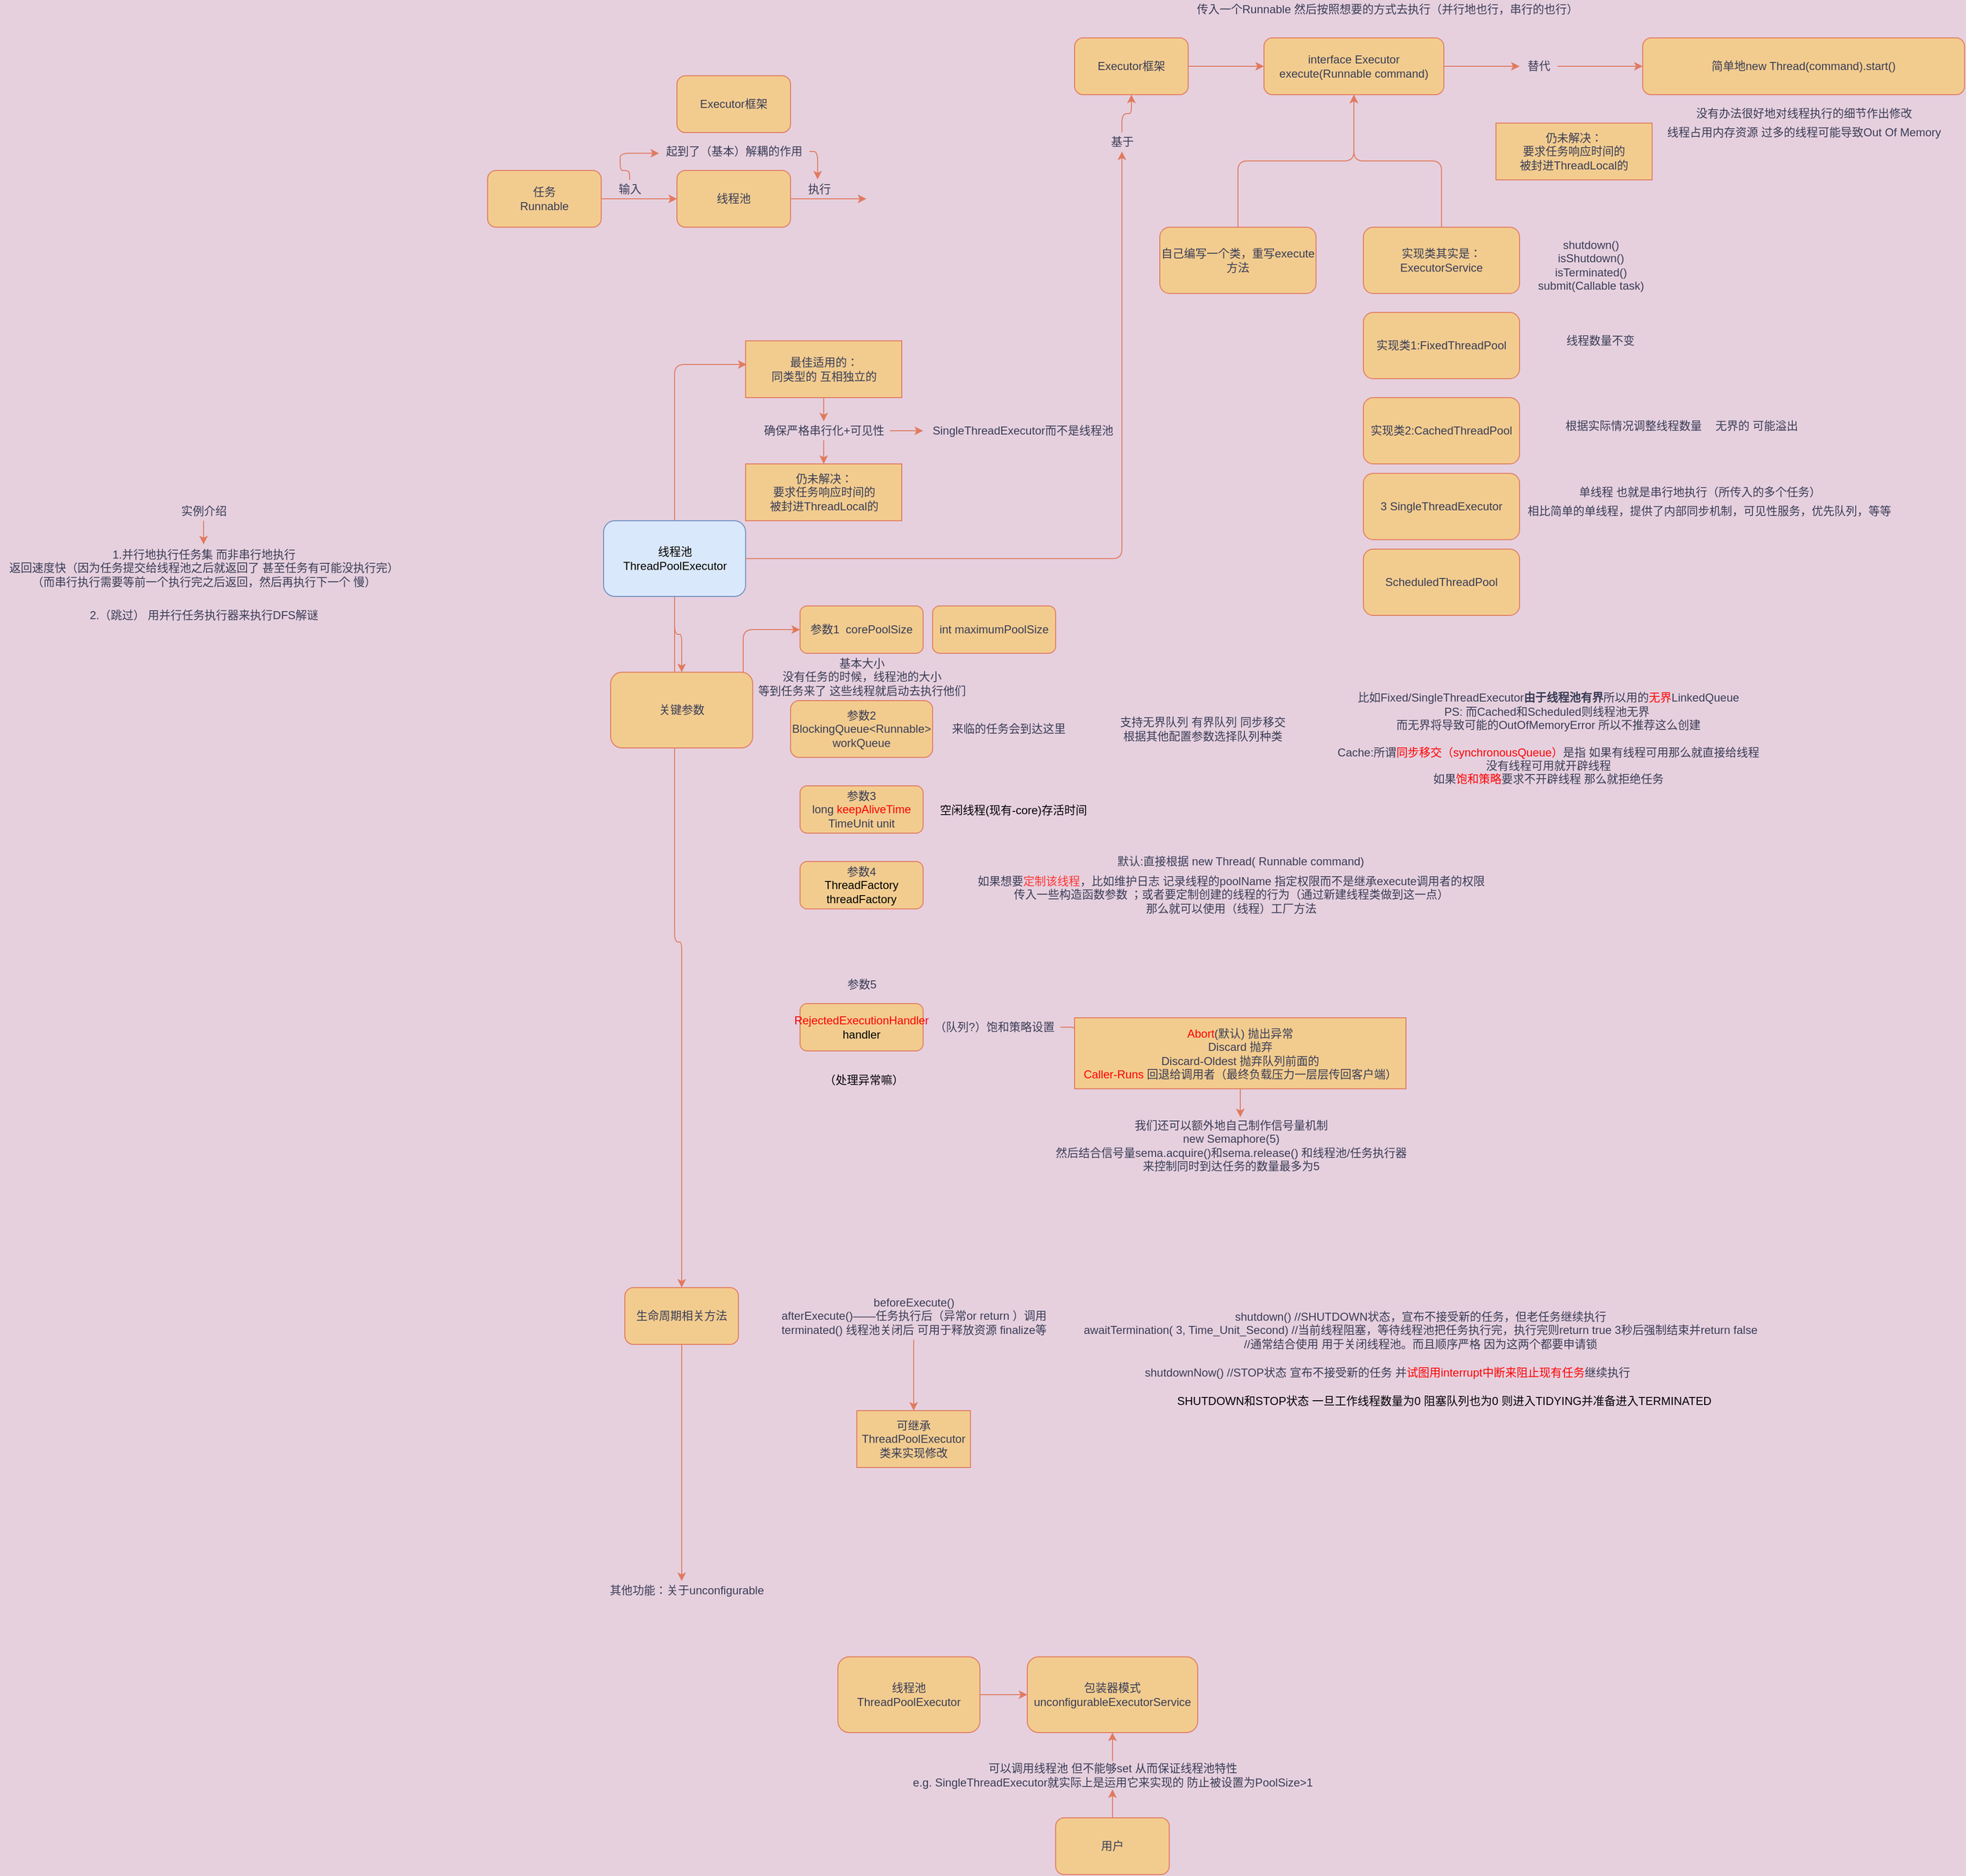 <mxfile version="13.7.9" type="device"><diagram id="k9qF_MnwaagtpM6uK0Ge" name="线程池"><mxGraphModel dx="2286" dy="806" grid="1" gridSize="19" guides="1" tooltips="1" connect="1" arrows="1" fold="1" page="0" pageScale="1" pageWidth="827" pageHeight="1169" background="#E6D0DE" math="0" shadow="0"><root><mxCell id="0"/><mxCell id="1" parent="0"/><mxCell id="pLqwE5kBtwJWsRubLJ6--4" value="" style="edgeStyle=orthogonalEdgeStyle;curved=0;rounded=1;sketch=0;orthogonalLoop=1;jettySize=auto;html=1;strokeColor=#E07A5F;fillColor=#F2CC8F;fontColor=#393C56;" parent="1" source="pLqwE5kBtwJWsRubLJ6--5" target="pLqwE5kBtwJWsRubLJ6--3" edge="1"><mxGeometry relative="1" as="geometry"/></mxCell><mxCell id="pLqwE5kBtwJWsRubLJ6--69" style="edgeStyle=orthogonalEdgeStyle;curved=0;rounded=1;sketch=0;orthogonalLoop=1;jettySize=auto;html=1;entryX=0.006;entryY=0.417;entryDx=0;entryDy=0;entryPerimeter=0;strokeColor=#E07A5F;fillColor=#F2CC8F;fontColor=#393C56;" parent="1" source="pLqwE5kBtwJWsRubLJ6--1" target="pLqwE5kBtwJWsRubLJ6--67" edge="1"><mxGeometry relative="1" as="geometry"/></mxCell><mxCell id="pLqwE5kBtwJWsRubLJ6--73" value="" style="edgeStyle=orthogonalEdgeStyle;curved=0;rounded=1;sketch=0;orthogonalLoop=1;jettySize=auto;html=1;strokeColor=#E07A5F;fillColor=#F2CC8F;fontColor=#393C56;" parent="1" source="pLqwE5kBtwJWsRubLJ6--1" target="pLqwE5kBtwJWsRubLJ6--72" edge="1"><mxGeometry relative="1" as="geometry"/></mxCell><mxCell id="pLqwE5kBtwJWsRubLJ6--108" value="" style="edgeStyle=orthogonalEdgeStyle;curved=0;rounded=1;sketch=0;orthogonalLoop=1;jettySize=auto;html=1;strokeColor=#E07A5F;fillColor=#F2CC8F;fontColor=#393C56;" parent="1" source="pLqwE5kBtwJWsRubLJ6--1" target="pLqwE5kBtwJWsRubLJ6--107" edge="1"><mxGeometry relative="1" as="geometry"/></mxCell><mxCell id="pLqwE5kBtwJWsRubLJ6--1" value="线程池&lt;br&gt;ThreadPoolExecutor" style="rounded=1;whiteSpace=wrap;html=1;sketch=0;strokeColor=#6c8ebf;fillColor=#dae8fc;" parent="1" vertex="1"><mxGeometry x="-197.5" y="560" width="150" height="80" as="geometry"/></mxCell><mxCell id="pLqwE5kBtwJWsRubLJ6--7" value="" style="edgeStyle=orthogonalEdgeStyle;curved=0;rounded=1;sketch=0;orthogonalLoop=1;jettySize=auto;html=1;strokeColor=#E07A5F;fillColor=#F2CC8F;fontColor=#393C56;" parent="1" source="pLqwE5kBtwJWsRubLJ6--3" target="pLqwE5kBtwJWsRubLJ6--6" edge="1"><mxGeometry relative="1" as="geometry"/></mxCell><mxCell id="pLqwE5kBtwJWsRubLJ6--3" value="Executor框架" style="rounded=1;whiteSpace=wrap;html=1;sketch=0;strokeColor=#E07A5F;fillColor=#F2CC8F;fontColor=#393C56;" parent="1" vertex="1"><mxGeometry x="300" y="50" width="120" height="60" as="geometry"/></mxCell><mxCell id="pLqwE5kBtwJWsRubLJ6--6" value="interface Executor&lt;br&gt;execute(Runnable command)" style="rounded=1;whiteSpace=wrap;html=1;sketch=0;strokeColor=#E07A5F;fillColor=#F2CC8F;fontColor=#393C56;" parent="1" vertex="1"><mxGeometry x="500" y="50" width="190" height="60" as="geometry"/></mxCell><mxCell id="pLqwE5kBtwJWsRubLJ6--11" value="" style="edgeStyle=orthogonalEdgeStyle;curved=0;rounded=1;sketch=0;orthogonalLoop=1;jettySize=auto;html=1;strokeColor=#E07A5F;fillColor=#F2CC8F;fontColor=#393C56;exitX=1;exitY=0.5;exitDx=0;exitDy=0;" parent="1" source="pLqwE5kBtwJWsRubLJ6--23" edge="1"><mxGeometry relative="1" as="geometry"><mxPoint x="880.0" y="80" as="sourcePoint"/><mxPoint x="900.0" y="80" as="targetPoint"/></mxGeometry></mxCell><mxCell id="pLqwE5kBtwJWsRubLJ6--5" value="基于" style="text;html=1;align=center;verticalAlign=middle;resizable=0;points=[];autosize=1;fontColor=#393C56;" parent="1" vertex="1"><mxGeometry x="330" y="150" width="40" height="20" as="geometry"/></mxCell><mxCell id="pLqwE5kBtwJWsRubLJ6--12" value="" style="edgeStyle=orthogonalEdgeStyle;curved=0;rounded=1;sketch=0;orthogonalLoop=1;jettySize=auto;html=1;strokeColor=#E07A5F;fillColor=#F2CC8F;fontColor=#393C56;" parent="1" source="pLqwE5kBtwJWsRubLJ6--1" target="pLqwE5kBtwJWsRubLJ6--5" edge="1"><mxGeometry relative="1" as="geometry"><mxPoint x="270" y="300" as="sourcePoint"/><mxPoint x="360" y="110" as="targetPoint"/></mxGeometry></mxCell><mxCell id="pLqwE5kBtwJWsRubLJ6--13" value="传入一个Runnable 然后按照想要的方式去执行（并行地也行，串行的也行）" style="text;html=1;align=center;verticalAlign=middle;resizable=0;points=[];autosize=1;fontColor=#393C56;" parent="1" vertex="1"><mxGeometry x="420" y="10" width="420" height="20" as="geometry"/></mxCell><mxCell id="pLqwE5kBtwJWsRubLJ6--19" style="edgeStyle=orthogonalEdgeStyle;curved=0;rounded=1;sketch=0;orthogonalLoop=1;jettySize=auto;html=1;entryX=0.5;entryY=1;entryDx=0;entryDy=0;strokeColor=#E07A5F;fillColor=#F2CC8F;fontColor=#393C56;" parent="1" source="pLqwE5kBtwJWsRubLJ6--17" target="pLqwE5kBtwJWsRubLJ6--6" edge="1"><mxGeometry relative="1" as="geometry"/></mxCell><mxCell id="pLqwE5kBtwJWsRubLJ6--17" value="实现类其实是：ExecutorService" style="whiteSpace=wrap;html=1;rounded=1;fontColor=#393C56;strokeColor=#E07A5F;fillColor=#F2CC8F;sketch=0;" parent="1" vertex="1"><mxGeometry x="605" y="250" width="165" height="70" as="geometry"/></mxCell><mxCell id="pLqwE5kBtwJWsRubLJ6--21" style="edgeStyle=orthogonalEdgeStyle;curved=0;rounded=1;sketch=0;orthogonalLoop=1;jettySize=auto;html=1;entryX=0.5;entryY=1;entryDx=0;entryDy=0;strokeColor=#E07A5F;fillColor=#F2CC8F;fontColor=#393C56;" parent="1" source="pLqwE5kBtwJWsRubLJ6--20" target="pLqwE5kBtwJWsRubLJ6--6" edge="1"><mxGeometry relative="1" as="geometry"/></mxCell><mxCell id="pLqwE5kBtwJWsRubLJ6--20" value="自己编写一个类，重写execute方法" style="whiteSpace=wrap;html=1;rounded=1;fontColor=#393C56;strokeColor=#E07A5F;fillColor=#F2CC8F;sketch=0;" parent="1" vertex="1"><mxGeometry x="390" y="250" width="165" height="70" as="geometry"/></mxCell><mxCell id="pLqwE5kBtwJWsRubLJ6--22" value="简单地new Thread(command).start()" style="rounded=1;whiteSpace=wrap;html=1;sketch=0;strokeColor=#E07A5F;fillColor=#F2CC8F;fontColor=#393C56;" parent="1" vertex="1"><mxGeometry x="900" y="50" width="340" height="60" as="geometry"/></mxCell><mxCell id="pLqwE5kBtwJWsRubLJ6--23" value="替代" style="text;html=1;align=center;verticalAlign=middle;resizable=0;points=[];autosize=1;fontColor=#393C56;" parent="1" vertex="1"><mxGeometry x="770" y="70" width="40" height="20" as="geometry"/></mxCell><mxCell id="pLqwE5kBtwJWsRubLJ6--24" value="" style="edgeStyle=orthogonalEdgeStyle;curved=0;rounded=1;sketch=0;orthogonalLoop=1;jettySize=auto;html=1;strokeColor=#E07A5F;fillColor=#F2CC8F;fontColor=#393C56;exitX=1;exitY=0.5;exitDx=0;exitDy=0;" parent="1" source="pLqwE5kBtwJWsRubLJ6--6" target="pLqwE5kBtwJWsRubLJ6--23" edge="1"><mxGeometry relative="1" as="geometry"><mxPoint x="690" y="80" as="sourcePoint"/><mxPoint x="900" y="80" as="targetPoint"/></mxGeometry></mxCell><mxCell id="pLqwE5kBtwJWsRubLJ6--25" value="没有办法很好地对线程执行的细节作出修改" style="text;html=1;align=center;verticalAlign=middle;resizable=0;points=[];autosize=1;fontColor=#393C56;" parent="1" vertex="1"><mxGeometry x="950" y="120" width="240" height="20" as="geometry"/></mxCell><mxCell id="pLqwE5kBtwJWsRubLJ6--27" value="ScheduledThreadPool" style="whiteSpace=wrap;html=1;rounded=1;fontColor=#393C56;strokeColor=#E07A5F;fillColor=#F2CC8F;sketch=0;" parent="1" vertex="1"><mxGeometry x="605" y="590" width="165" height="70" as="geometry"/></mxCell><mxCell id="pLqwE5kBtwJWsRubLJ6--28" value="3 SingleThreadExecutor" style="whiteSpace=wrap;html=1;rounded=1;fontColor=#393C56;strokeColor=#E07A5F;fillColor=#F2CC8F;sketch=0;" parent="1" vertex="1"><mxGeometry x="605" y="510" width="165" height="70" as="geometry"/></mxCell><mxCell id="pLqwE5kBtwJWsRubLJ6--29" value="实现类2:CachedThreadPool" style="whiteSpace=wrap;html=1;rounded=1;fontColor=#393C56;strokeColor=#E07A5F;fillColor=#F2CC8F;sketch=0;" parent="1" vertex="1"><mxGeometry x="605" y="430" width="165" height="70" as="geometry"/></mxCell><mxCell id="pLqwE5kBtwJWsRubLJ6--30" value="单线程 也就是串行地执行（所传入的多个任务）" style="text;html=1;align=center;verticalAlign=middle;resizable=0;points=[];autosize=1;fontColor=#393C56;" parent="1" vertex="1"><mxGeometry x="825" y="520" width="270" height="20" as="geometry"/></mxCell><mxCell id="pLqwE5kBtwJWsRubLJ6--31" value="相比简单的单线程，提供了内部同步机制，可见性服务，优先队列，等等" style="text;html=1;align=center;verticalAlign=middle;resizable=0;points=[];autosize=1;fontColor=#393C56;" parent="1" vertex="1"><mxGeometry x="770" y="540" width="400" height="20" as="geometry"/></mxCell><mxCell id="pLqwE5kBtwJWsRubLJ6--33" value="线程占用内存资源 过多的线程可能导致Out Of Memory" style="text;html=1;align=center;verticalAlign=middle;resizable=0;points=[];autosize=1;fontColor=#393C56;" parent="1" vertex="1"><mxGeometry x="920" y="140" width="300" height="20" as="geometry"/></mxCell><mxCell id="pLqwE5kBtwJWsRubLJ6--34" value="实现类1:FixedThreadPool" style="whiteSpace=wrap;html=1;rounded=1;fontColor=#393C56;strokeColor=#E07A5F;fillColor=#F2CC8F;sketch=0;" parent="1" vertex="1"><mxGeometry x="605" y="340" width="165" height="70" as="geometry"/></mxCell><mxCell id="pLqwE5kBtwJWsRubLJ6--35" value="shutdown()&lt;br&gt;isShutdown()&lt;br&gt;isTerminated()&lt;br&gt;submit(Callable task)" style="text;html=1;align=center;verticalAlign=middle;resizable=0;points=[];autosize=1;fontColor=#393C56;" parent="1" vertex="1"><mxGeometry x="780" y="260" width="130" height="60" as="geometry"/></mxCell><mxCell id="pLqwE5kBtwJWsRubLJ6--36" value="线程数量不变" style="text;html=1;align=center;verticalAlign=middle;resizable=0;points=[];autosize=1;fontColor=#393C56;" parent="1" vertex="1"><mxGeometry x="810" y="360" width="90" height="20" as="geometry"/></mxCell><mxCell id="pLqwE5kBtwJWsRubLJ6--39" value="" style="edgeStyle=orthogonalEdgeStyle;curved=0;rounded=1;sketch=0;orthogonalLoop=1;jettySize=auto;html=1;strokeColor=#E07A5F;fillColor=#F2CC8F;fontColor=#393C56;" parent="1" source="pLqwE5kBtwJWsRubLJ6--37" target="pLqwE5kBtwJWsRubLJ6--38" edge="1"><mxGeometry relative="1" as="geometry"/></mxCell><mxCell id="pLqwE5kBtwJWsRubLJ6--37" value="任务&lt;br&gt;Runnable" style="rounded=1;whiteSpace=wrap;html=1;sketch=0;strokeColor=#E07A5F;fillColor=#F2CC8F;fontColor=#393C56;" parent="1" vertex="1"><mxGeometry x="-320" y="190" width="120" height="60" as="geometry"/></mxCell><mxCell id="pLqwE5kBtwJWsRubLJ6--41" value="" style="edgeStyle=orthogonalEdgeStyle;curved=0;rounded=1;sketch=0;orthogonalLoop=1;jettySize=auto;html=1;strokeColor=#E07A5F;fillColor=#F2CC8F;fontColor=#393C56;" parent="1" source="pLqwE5kBtwJWsRubLJ6--38" edge="1"><mxGeometry relative="1" as="geometry"><mxPoint x="80" y="220" as="targetPoint"/></mxGeometry></mxCell><mxCell id="pLqwE5kBtwJWsRubLJ6--38" value="线程池" style="rounded=1;whiteSpace=wrap;html=1;sketch=0;strokeColor=#E07A5F;fillColor=#F2CC8F;fontColor=#393C56;" parent="1" vertex="1"><mxGeometry x="-120" y="190" width="120" height="60" as="geometry"/></mxCell><mxCell id="pLqwE5kBtwJWsRubLJ6--42" value="执行" style="text;html=1;align=center;verticalAlign=middle;resizable=0;points=[];autosize=1;fontColor=#393C56;" parent="1" vertex="1"><mxGeometry x="10" y="200" width="40" height="20" as="geometry"/></mxCell><mxCell id="pLqwE5kBtwJWsRubLJ6--48" style="edgeStyle=orthogonalEdgeStyle;curved=0;rounded=1;sketch=0;orthogonalLoop=1;jettySize=auto;html=1;entryX=0.007;entryY=0.597;entryDx=0;entryDy=0;entryPerimeter=0;strokeColor=#E07A5F;fillColor=#F2CC8F;fontColor=#393C56;" parent="1" source="pLqwE5kBtwJWsRubLJ6--43" target="pLqwE5kBtwJWsRubLJ6--47" edge="1"><mxGeometry relative="1" as="geometry"><Array as="points"><mxPoint x="-170" y="190"/><mxPoint x="-180" y="190"/><mxPoint x="-180" y="172"/></Array></mxGeometry></mxCell><mxCell id="pLqwE5kBtwJWsRubLJ6--43" value="输入" style="text;html=1;align=center;verticalAlign=middle;resizable=0;points=[];autosize=1;fontColor=#393C56;" parent="1" vertex="1"><mxGeometry x="-190" y="200" width="40" height="20" as="geometry"/></mxCell><mxCell id="pLqwE5kBtwJWsRubLJ6--44" value="根据实际情况调整线程数量" style="text;html=1;align=center;verticalAlign=middle;resizable=0;points=[];autosize=1;fontColor=#393C56;" parent="1" vertex="1"><mxGeometry x="810" y="450" width="160" height="20" as="geometry"/></mxCell><mxCell id="pLqwE5kBtwJWsRubLJ6--45" value="无界的 可能溢出" style="text;html=1;align=center;verticalAlign=middle;resizable=0;points=[];autosize=1;fontColor=#393C56;" parent="1" vertex="1"><mxGeometry x="970" y="450" width="100" height="20" as="geometry"/></mxCell><mxCell id="pLqwE5kBtwJWsRubLJ6--46" value="Executor框架" style="rounded=1;whiteSpace=wrap;html=1;sketch=0;strokeColor=#E07A5F;fillColor=#F2CC8F;fontColor=#393C56;" parent="1" vertex="1"><mxGeometry x="-120" y="90" width="120" height="60" as="geometry"/></mxCell><mxCell id="pLqwE5kBtwJWsRubLJ6--49" style="edgeStyle=orthogonalEdgeStyle;curved=0;rounded=1;sketch=0;orthogonalLoop=1;jettySize=auto;html=1;entryX=0.464;entryY=-0.024;entryDx=0;entryDy=0;entryPerimeter=0;strokeColor=#E07A5F;fillColor=#F2CC8F;fontColor=#393C56;" parent="1" source="pLqwE5kBtwJWsRubLJ6--47" target="pLqwE5kBtwJWsRubLJ6--42" edge="1"><mxGeometry relative="1" as="geometry"><Array as="points"><mxPoint x="29" y="170"/></Array></mxGeometry></mxCell><mxCell id="pLqwE5kBtwJWsRubLJ6--47" value="起到了（基本）解耦的作用" style="text;html=1;align=center;verticalAlign=middle;resizable=0;points=[];autosize=1;fontColor=#393C56;" parent="1" vertex="1"><mxGeometry x="-140" y="160" width="160" height="20" as="geometry"/></mxCell><mxCell id="pLqwE5kBtwJWsRubLJ6--63" value="" style="edgeStyle=orthogonalEdgeStyle;curved=0;rounded=1;sketch=0;orthogonalLoop=1;jettySize=auto;html=1;strokeColor=#E07A5F;fillColor=#F2CC8F;fontColor=#393C56;" parent="1" source="pLqwE5kBtwJWsRubLJ6--64" target="pLqwE5kBtwJWsRubLJ6--65" edge="1"><mxGeometry relative="1" as="geometry"/></mxCell><mxCell id="pLqwE5kBtwJWsRubLJ6--71" value="" style="edgeStyle=orthogonalEdgeStyle;curved=0;rounded=1;sketch=0;orthogonalLoop=1;jettySize=auto;html=1;strokeColor=#E07A5F;fillColor=#F2CC8F;fontColor=#393C56;" parent="1" source="pLqwE5kBtwJWsRubLJ6--64" target="pLqwE5kBtwJWsRubLJ6--66" edge="1"><mxGeometry relative="1" as="geometry"/></mxCell><mxCell id="pLqwE5kBtwJWsRubLJ6--64" value="确保严格串行化+可见性" style="text;html=1;align=center;verticalAlign=middle;resizable=0;points=[];autosize=1;fontColor=#393C56;" parent="1" vertex="1"><mxGeometry x="-35" y="455" width="140" height="20" as="geometry"/></mxCell><mxCell id="pLqwE5kBtwJWsRubLJ6--65" value="SingleThreadExecutor而不是线程池" style="text;html=1;align=center;verticalAlign=middle;resizable=0;points=[];autosize=1;fontColor=#393C56;" parent="1" vertex="1"><mxGeometry x="140" y="455" width="210" height="20" as="geometry"/></mxCell><mxCell id="pLqwE5kBtwJWsRubLJ6--66" value="仍未解决：&lt;br&gt;要求任务响应时间的&lt;br&gt;被封进ThreadLocal的" style="whiteSpace=wrap;html=1;rounded=0;sketch=0;strokeColor=#E07A5F;fillColor=#F2CC8F;fontColor=#393C56;" parent="1" vertex="1"><mxGeometry x="-47.5" y="500" width="165" height="60" as="geometry"/></mxCell><mxCell id="pLqwE5kBtwJWsRubLJ6--70" style="edgeStyle=orthogonalEdgeStyle;curved=0;rounded=1;sketch=0;orthogonalLoop=1;jettySize=auto;html=1;strokeColor=#E07A5F;fillColor=#F2CC8F;fontColor=#393C56;" parent="1" source="pLqwE5kBtwJWsRubLJ6--67" target="pLqwE5kBtwJWsRubLJ6--64" edge="1"><mxGeometry relative="1" as="geometry"/></mxCell><mxCell id="pLqwE5kBtwJWsRubLJ6--67" value="最佳适用的：&lt;br&gt;同类型的 互相独立的" style="whiteSpace=wrap;html=1;rounded=0;sketch=0;strokeColor=#E07A5F;fillColor=#F2CC8F;fontColor=#393C56;" parent="1" vertex="1"><mxGeometry x="-47.5" y="370" width="165" height="60" as="geometry"/></mxCell><mxCell id="pLqwE5kBtwJWsRubLJ6--68" value="仍未解决：&lt;br&gt;要求任务响应时间的&lt;br&gt;被封进ThreadLocal的" style="whiteSpace=wrap;html=1;rounded=0;sketch=0;strokeColor=#E07A5F;fillColor=#F2CC8F;fontColor=#393C56;" parent="1" vertex="1"><mxGeometry x="745" y="140" width="165" height="60" as="geometry"/></mxCell><mxCell id="pLqwE5kBtwJWsRubLJ6--75" value="" style="edgeStyle=orthogonalEdgeStyle;curved=0;rounded=1;sketch=0;orthogonalLoop=1;jettySize=auto;html=1;strokeColor=#E07A5F;fillColor=#F2CC8F;fontColor=#393C56;" parent="1" source="pLqwE5kBtwJWsRubLJ6--72" target="pLqwE5kBtwJWsRubLJ6--74" edge="1"><mxGeometry relative="1" as="geometry"><Array as="points"><mxPoint x="-50" y="675"/></Array></mxGeometry></mxCell><mxCell id="pLqwE5kBtwJWsRubLJ6--72" value="关键参数" style="rounded=1;whiteSpace=wrap;html=1;sketch=0;strokeColor=#E07A5F;fillColor=#F2CC8F;fontColor=#393C56;" parent="1" vertex="1"><mxGeometry x="-190" y="720" width="150" height="80" as="geometry"/></mxCell><mxCell id="pLqwE5kBtwJWsRubLJ6--74" value="参数1&amp;nbsp; corePoolSize" style="rounded=1;whiteSpace=wrap;html=1;sketch=0;strokeColor=#E07A5F;fillColor=#F2CC8F;fontColor=#393C56;" parent="1" vertex="1"><mxGeometry x="10" y="650" width="130" height="50" as="geometry"/></mxCell><mxCell id="pLqwE5kBtwJWsRubLJ6--77" value="int maximumPoolSize" style="rounded=1;whiteSpace=wrap;html=1;sketch=0;strokeColor=#E07A5F;fillColor=#F2CC8F;fontColor=#393C56;" parent="1" vertex="1"><mxGeometry x="150" y="650" width="130" height="50" as="geometry"/></mxCell><mxCell id="pLqwE5kBtwJWsRubLJ6--81" value="参数3&lt;br&gt;long &lt;font color=&quot;#ff0000&quot;&gt;keepAliveTime&lt;/font&gt;&lt;br&gt;TimeUnit unit" style="rounded=1;whiteSpace=wrap;html=1;sketch=0;strokeColor=#E07A5F;fillColor=#F2CC8F;fontColor=#393C56;" parent="1" vertex="1"><mxGeometry x="10" y="840" width="130" height="50" as="geometry"/></mxCell><mxCell id="pLqwE5kBtwJWsRubLJ6--82" value="参数2&lt;br&gt;BlockingQueue&amp;lt;Runnable&amp;gt; workQueue" style="rounded=1;whiteSpace=wrap;html=1;sketch=0;strokeColor=#E07A5F;fillColor=#F2CC8F;fontColor=#393C56;" parent="1" vertex="1"><mxGeometry y="750" width="150" height="60" as="geometry"/></mxCell><mxCell id="pLqwE5kBtwJWsRubLJ6--83" value="基本大小&lt;br&gt;没有任务的时候，线程池的大小&lt;br&gt;等到任务来了 这些线程就启动去执行他们" style="text;html=1;align=center;verticalAlign=middle;resizable=0;points=[];autosize=1;fontColor=#393C56;" parent="1" vertex="1"><mxGeometry x="-40" y="700" width="230" height="50" as="geometry"/></mxCell><mxCell id="pLqwE5kBtwJWsRubLJ6--84" value="参数4&lt;br&gt;&lt;font color=&quot;#000000&quot;&gt;ThreadFactory threadFactory&lt;/font&gt;" style="rounded=1;whiteSpace=wrap;html=1;sketch=0;strokeColor=#E07A5F;fillColor=#F2CC8F;fontColor=#393C56;" parent="1" vertex="1"><mxGeometry x="10" y="920" width="130" height="50" as="geometry"/></mxCell><mxCell id="pLqwE5kBtwJWsRubLJ6--85" value="&lt;font color=&quot;#ff0000&quot;&gt;RejectedExecutionHandler &lt;/font&gt;&lt;font color=&quot;#000000&quot;&gt;handler&lt;/font&gt;" style="rounded=1;whiteSpace=wrap;html=1;sketch=0;strokeColor=#E07A5F;fillColor=#F2CC8F;fontColor=#393C56;" parent="1" vertex="1"><mxGeometry x="10" y="1070" width="130" height="50" as="geometry"/></mxCell><mxCell id="pLqwE5kBtwJWsRubLJ6--86" value="来临的任务会到达这里" style="text;html=1;align=center;verticalAlign=middle;resizable=0;points=[];autosize=1;fontColor=#393C56;" parent="1" vertex="1"><mxGeometry x="160" y="770" width="140" height="20" as="geometry"/></mxCell><mxCell id="pLqwE5kBtwJWsRubLJ6--87" value="支持无界队列 有界队列 同步移交&lt;br&gt;根据其他配置参数选择队列种类&lt;br&gt;" style="text;html=1;align=center;verticalAlign=middle;resizable=0;points=[];autosize=1;fontColor=#393C56;" parent="1" vertex="1"><mxGeometry x="340" y="765" width="190" height="30" as="geometry"/></mxCell><mxCell id="pLqwE5kBtwJWsRubLJ6--88" value="比如Fixed/SingleThreadExecutor&lt;b&gt;由于线程池有界&lt;/b&gt;所以用的&lt;font color=&quot;#ff0000&quot;&gt;无界&lt;/font&gt;LinkedQueue&lt;br&gt;PS: 而Cached和Scheduled则线程池无界&amp;nbsp;&lt;br&gt;而无界将导致可能的OutOfMemoryError 所以不推荐这么创建&lt;br&gt;&lt;br&gt;Cache:所谓&lt;font color=&quot;#ff0000&quot;&gt;同步移交（synchronousQueue）&lt;/font&gt;是指 如果有线程可用那么就直接给线程&lt;br&gt;没有线程可用就开辟线程&lt;br&gt;如果&lt;font color=&quot;#ff0000&quot;&gt;饱和策略&lt;/font&gt;要求不开辟线程 那么就拒绝任务" style="text;html=1;align=center;verticalAlign=middle;resizable=0;points=[];autosize=1;fontColor=#393C56;" parent="1" vertex="1"><mxGeometry x="570" y="740" width="460" height="100" as="geometry"/></mxCell><mxCell id="pLqwE5kBtwJWsRubLJ6--91" value="" style="edgeStyle=orthogonalEdgeStyle;curved=0;rounded=1;sketch=0;orthogonalLoop=1;jettySize=auto;html=1;strokeColor=#E07A5F;fillColor=#F2CC8F;fontColor=#393C56;" parent="1" source="pLqwE5kBtwJWsRubLJ6--89" target="pLqwE5kBtwJWsRubLJ6--90" edge="1"><mxGeometry relative="1" as="geometry"/></mxCell><mxCell id="pLqwE5kBtwJWsRubLJ6--89" value="（队列?）饱和策略设置" style="text;html=1;align=center;verticalAlign=middle;resizable=0;points=[];autosize=1;fontColor=#393C56;" parent="1" vertex="1"><mxGeometry x="145" y="1085" width="140" height="20" as="geometry"/></mxCell><mxCell id="pLqwE5kBtwJWsRubLJ6--93" value="" style="edgeStyle=orthogonalEdgeStyle;curved=0;rounded=1;sketch=0;orthogonalLoop=1;jettySize=auto;html=1;strokeColor=#E07A5F;fillColor=#F2CC8F;fontColor=#393C56;" parent="1" source="pLqwE5kBtwJWsRubLJ6--90" edge="1"><mxGeometry relative="1" as="geometry"><mxPoint x="475.034" y="1190" as="targetPoint"/></mxGeometry></mxCell><mxCell id="pLqwE5kBtwJWsRubLJ6--90" value="&lt;font color=&quot;#ff0000&quot;&gt;Abort&lt;/font&gt;(默认) 抛出异常&lt;br&gt;Discard 抛弃&lt;br&gt;Discard-Oldest 抛弃队列前面的&lt;br&gt;&lt;font color=&quot;#ff0000&quot;&gt;Caller-Runs&lt;/font&gt; 回退给调用者（最终负载压力一层层传回客户端）" style="whiteSpace=wrap;html=1;rounded=0;sketch=0;strokeColor=#E07A5F;fillColor=#F2CC8F;fontColor=#393C56;" parent="1" vertex="1"><mxGeometry x="300" y="1085" width="350" height="75" as="geometry"/></mxCell><mxCell id="pLqwE5kBtwJWsRubLJ6--94" value="&lt;span&gt;我们还可以额外地自己制作信号量机制 &lt;br&gt;new Semaphore(5)&lt;br&gt;然后结合信号量sema.acquire()和sema.release() 和线程池/任务执行器&lt;br&gt;来控制同时到达任务的数量最多为5&lt;/span&gt;" style="text;html=1;align=center;verticalAlign=middle;resizable=0;points=[];autosize=1;fontColor=#393C56;" parent="1" vertex="1"><mxGeometry x="270" y="1190" width="390" height="60" as="geometry"/></mxCell><mxCell id="pLqwE5kBtwJWsRubLJ6--95" value="默认:直接根据&amp;nbsp;&lt;span&gt;new Thread( Runnable command)&lt;/span&gt;" style="text;html=1;align=center;verticalAlign=middle;resizable=0;points=[];autosize=1;fontColor=#393C56;" parent="1" vertex="1"><mxGeometry x="335" y="910" width="280" height="20" as="geometry"/></mxCell><mxCell id="pLqwE5kBtwJWsRubLJ6--96" value="如果想要&lt;font color=&quot;#ff3333&quot;&gt;定制该线程&lt;/font&gt;，比如维护日志 记录线程的poolName 指定权限而不是继承execute调用者的权限&lt;br&gt;传入一些构造函数参数 ；或者要定制创建的线程的行为（通过新建线程类做到这一点）&lt;br&gt;那么就可以使用（线程）工厂方法" style="text;html=1;align=center;verticalAlign=middle;resizable=0;points=[];autosize=1;fontColor=#393C56;" parent="1" vertex="1"><mxGeometry x="190" y="930" width="550" height="50" as="geometry"/></mxCell><mxCell id="pLqwE5kBtwJWsRubLJ6--98" value="参数5" style="text;html=1;align=center;verticalAlign=middle;resizable=0;points=[];autosize=1;fontColor=#393C56;" parent="1" vertex="1"><mxGeometry x="50" y="1040" width="50" height="20" as="geometry"/></mxCell><mxCell id="pLqwE5kBtwJWsRubLJ6--101" value="" style="edgeStyle=orthogonalEdgeStyle;curved=0;rounded=1;sketch=0;orthogonalLoop=1;jettySize=auto;html=1;strokeColor=#E07A5F;fillColor=#F2CC8F;fontColor=#393C56;" parent="1" source="pLqwE5kBtwJWsRubLJ6--99" target="pLqwE5kBtwJWsRubLJ6--100" edge="1"><mxGeometry relative="1" as="geometry"/></mxCell><mxCell id="pLqwE5kBtwJWsRubLJ6--99" value="线程池&lt;br&gt;ThreadPoolExecutor" style="rounded=1;whiteSpace=wrap;html=1;sketch=0;strokeColor=#E07A5F;fillColor=#F2CC8F;fontColor=#393C56;" parent="1" vertex="1"><mxGeometry x="50" y="1760" width="150" height="80" as="geometry"/></mxCell><mxCell id="pLqwE5kBtwJWsRubLJ6--100" value="包装器模式&lt;br&gt;unconfigurableExecutorService" style="rounded=1;whiteSpace=wrap;html=1;sketch=0;strokeColor=#E07A5F;fillColor=#F2CC8F;fontColor=#393C56;" parent="1" vertex="1"><mxGeometry x="250" y="1760" width="180" height="80" as="geometry"/></mxCell><mxCell id="pLqwE5kBtwJWsRubLJ6--104" value="" style="edgeStyle=orthogonalEdgeStyle;curved=0;rounded=1;sketch=0;orthogonalLoop=1;jettySize=auto;html=1;strokeColor=#E07A5F;fillColor=#F2CC8F;fontColor=#393C56;" parent="1" source="pLqwE5kBtwJWsRubLJ6--105" target="pLqwE5kBtwJWsRubLJ6--100" edge="1"><mxGeometry relative="1" as="geometry"/></mxCell><mxCell id="pLqwE5kBtwJWsRubLJ6--102" value="用户" style="whiteSpace=wrap;html=1;rounded=1;fontColor=#393C56;strokeColor=#E07A5F;fillColor=#F2CC8F;sketch=0;" parent="1" vertex="1"><mxGeometry x="280" y="1930" width="120" height="60" as="geometry"/></mxCell><mxCell id="pLqwE5kBtwJWsRubLJ6--105" value="可以调用线程池 但不能够set 从而保证线程池特性&lt;br&gt;e.g. SingleThreadExecutor就实际上是运用它来实现的 防止被设置为PoolSize&amp;gt;1" style="text;html=1;align=center;verticalAlign=middle;resizable=0;points=[];autosize=1;fontColor=#393C56;" parent="1" vertex="1"><mxGeometry x="120" y="1870" width="440" height="30" as="geometry"/></mxCell><mxCell id="pLqwE5kBtwJWsRubLJ6--106" value="" style="edgeStyle=orthogonalEdgeStyle;curved=0;rounded=1;sketch=0;orthogonalLoop=1;jettySize=auto;html=1;strokeColor=#E07A5F;fillColor=#F2CC8F;fontColor=#393C56;" parent="1" source="pLqwE5kBtwJWsRubLJ6--102" target="pLqwE5kBtwJWsRubLJ6--105" edge="1"><mxGeometry relative="1" as="geometry"><mxPoint x="340" y="1890" as="sourcePoint"/><mxPoint x="340" y="1840" as="targetPoint"/></mxGeometry></mxCell><mxCell id="pLqwE5kBtwJWsRubLJ6--113" style="edgeStyle=orthogonalEdgeStyle;curved=0;rounded=1;sketch=0;orthogonalLoop=1;jettySize=auto;html=1;strokeColor=#E07A5F;fillColor=#F2CC8F;fontColor=#393C56;" parent="1" source="pLqwE5kBtwJWsRubLJ6--107" edge="1"><mxGeometry relative="1" as="geometry"><mxPoint x="-115" y="1680" as="targetPoint"/></mxGeometry></mxCell><mxCell id="pLqwE5kBtwJWsRubLJ6--107" value="生命周期相关方法" style="whiteSpace=wrap;html=1;rounded=1;fontColor=#393C56;strokeColor=#E07A5F;fillColor=#F2CC8F;sketch=0;" parent="1" vertex="1"><mxGeometry x="-175" y="1370" width="120" height="60" as="geometry"/></mxCell><mxCell id="pLqwE5kBtwJWsRubLJ6--111" value="" style="edgeStyle=orthogonalEdgeStyle;curved=0;rounded=1;sketch=0;orthogonalLoop=1;jettySize=auto;html=1;strokeColor=#E07A5F;fillColor=#F2CC8F;fontColor=#393C56;" parent="1" source="pLqwE5kBtwJWsRubLJ6--109" target="pLqwE5kBtwJWsRubLJ6--110" edge="1"><mxGeometry relative="1" as="geometry"/></mxCell><mxCell id="pLqwE5kBtwJWsRubLJ6--109" value="beforeExecute()&lt;br&gt;afterExecute()——任务执行后（异常or return ）调用&lt;br&gt;terminated() 线程池关闭后 可用于释放资源 finalize等" style="text;html=1;align=center;verticalAlign=middle;resizable=0;points=[];autosize=1;fontColor=#393C56;" parent="1" vertex="1"><mxGeometry x="-20" y="1375" width="300" height="50" as="geometry"/></mxCell><mxCell id="pLqwE5kBtwJWsRubLJ6--110" value="可继承ThreadPoolExecutor类来实现修改" style="whiteSpace=wrap;html=1;rounded=0;sketch=0;strokeColor=#E07A5F;fillColor=#F2CC8F;fontColor=#393C56;" parent="1" vertex="1"><mxGeometry x="70" y="1500" width="120" height="60" as="geometry"/></mxCell><mxCell id="pLqwE5kBtwJWsRubLJ6--112" value="其他功能：关于unconfigurable" style="text;html=1;align=center;verticalAlign=middle;resizable=0;points=[];autosize=1;fontColor=#393C56;" parent="1" vertex="1"><mxGeometry x="-200" y="1680" width="180" height="20" as="geometry"/></mxCell><mxCell id="pLqwE5kBtwJWsRubLJ6--117" value="" style="edgeStyle=orthogonalEdgeStyle;curved=0;rounded=1;sketch=0;orthogonalLoop=1;jettySize=auto;html=1;strokeColor=#E07A5F;fillColor=#F2CC8F;fontColor=#393C56;" parent="1" source="pLqwE5kBtwJWsRubLJ6--115" target="pLqwE5kBtwJWsRubLJ6--116" edge="1"><mxGeometry relative="1" as="geometry"/></mxCell><mxCell id="pLqwE5kBtwJWsRubLJ6--115" value="实例介绍&lt;br&gt;" style="text;html=1;align=center;verticalAlign=middle;resizable=0;points=[];autosize=1;fontColor=#393C56;" parent="1" vertex="1"><mxGeometry x="-650" y="540" width="60" height="20" as="geometry"/></mxCell><mxCell id="pLqwE5kBtwJWsRubLJ6--116" value="1.并行地执行任务集 而非串行地执行 &lt;br&gt;返回速度快（因为任务提交给线程池之后就返回了 甚至任务有可能没执行完）&lt;br&gt;（而串行执行需要等前一个执行完之后返回，然后再执行下一个 慢）" style="text;html=1;align=center;verticalAlign=middle;resizable=0;points=[];autosize=1;fontColor=#393C56;" parent="1" vertex="1"><mxGeometry x="-835" y="585" width="430" height="50" as="geometry"/></mxCell><mxCell id="pLqwE5kBtwJWsRubLJ6--118" value="2.（跳过） 用并行任务执行器来执行DFS解谜" style="text;html=1;align=center;verticalAlign=middle;resizable=0;points=[];autosize=1;fontColor=#393C56;" parent="1" vertex="1"><mxGeometry x="-750" y="650" width="260" height="20" as="geometry"/></mxCell><mxCell id="pLqwE5kBtwJWsRubLJ6--119" value="shutdown() //SHUTDOWN状态，宣布不接受新的任务，但老任务继续执行&lt;br&gt;awaitTermination( 3, Time_Unit_Second) //当前线程阻塞，等待线程池把任务执行完，执行完则return true 3秒后强制结束并return false&lt;br&gt;//通常结合使用 用于关闭线程池。而且顺序严格 因为这两个都要申请锁" style="text;html=1;align=center;verticalAlign=middle;resizable=0;points=[];autosize=1;fontColor=#393C56;" parent="1" vertex="1"><mxGeometry x="300" y="1390" width="730" height="50" as="geometry"/></mxCell><mxCell id="pLqwE5kBtwJWsRubLJ6--120" value="shutdownNow() //STOP状态 宣布不接受新的任务 并&lt;font color=&quot;#ff0000&quot;&gt;试图用interrupt中断来阻止现有任务&lt;/font&gt;继续执行" style="text;html=1;align=center;verticalAlign=middle;resizable=0;points=[];autosize=1;fontColor=#393C56;" parent="1" vertex="1"><mxGeometry x="365" y="1450" width="530" height="20" as="geometry"/></mxCell><mxCell id="pLqwE5kBtwJWsRubLJ6--121" value="&lt;font color=&quot;#000000&quot;&gt;空闲线程(现有-core)存活时间&lt;/font&gt;" style="text;html=1;align=center;verticalAlign=middle;resizable=0;points=[];autosize=1;fontColor=#393C56;" parent="1" vertex="1"><mxGeometry x="140" y="856" width="190" height="19" as="geometry"/></mxCell><mxCell id="N_b6h2WoLb6lraxxxeNw-1" value="SHUTDOWN和STOP状态 一旦工作线程数量为0 阻塞队列也为0 则进入TIDYING并准备进入TERMINATED" style="text;html=1;align=center;verticalAlign=middle;resizable=0;points=[];autosize=1;" parent="1" vertex="1"><mxGeometry x="400" y="1480" width="580" height="20" as="geometry"/></mxCell><mxCell id="Sr55S_NfW4Vqb72J8wCA-1" value="（处理异常嘛）" style="text;html=1;align=center;verticalAlign=middle;resizable=0;points=[];autosize=1;" vertex="1" parent="1"><mxGeometry x="20" y="1141" width="114" height="19" as="geometry"/></mxCell></root></mxGraphModel></diagram></mxfile>